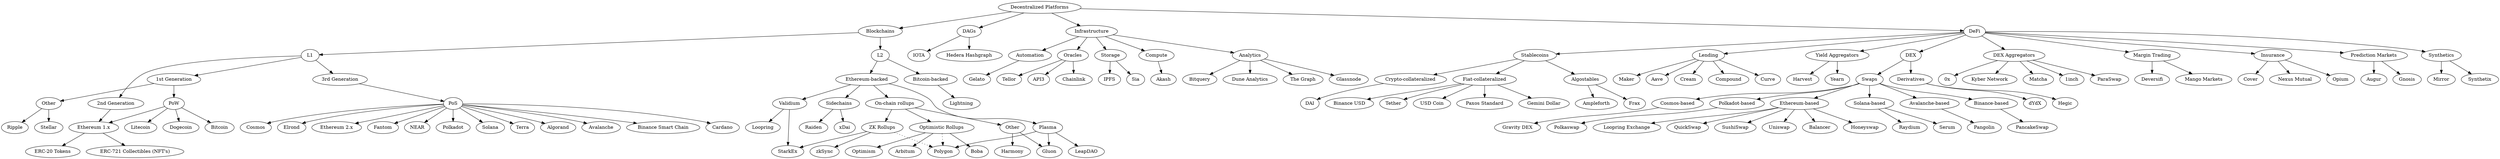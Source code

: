 
digraph {    
    root [label="Decentralized Platforms"] 
    blockchains [label="Blockchains"]
    dags [label="DAGs"]
    infra [label="Infrastructure"]
    defi [label="DeFi"]

    layer1 [label="L1"]
    layer2 [label="L2"]

    blockchain_1g [label="1st Generation"]
    blockchain_2g [label="2nd Generation"]
    blockchain_3g [label="3rd Generation"]
    
    consensus_pow [label="PoW"]
    consensus_pos [label="PoS"]
    consensus_other [label="Other"]
    
    bitcoin [label="Bitcoin", href="https://bitcoin.org/en/"]
    litecoin [label="Litecoin", href="https://litecoin.org/"]
    dogecoin [label="Dogecoin", href="https://dogecoin.com/"]

    ripple [label="Ripple", href="https://xrpl.org/"]
    stellar [label="Stellar", href="http://www.stellar.org"]

    ethereum1 [label="Ethereum 1.x", href="https://ethereum.org/en/"]
    erc_20 [label="ERC-20 Tokens", href="https://eips.ethereum.org/EIPS/eip-20"]
    erc_721 [label="ERC-721 Collectibles (NFT's)", href="https://eips.ethereum.org/EIPS/eip-721"]

    algorand [label="Algorand", href="https://www.algorand.com/"]
    avalanche [label="Avalanche", href="https://www.avax.network/"]
    binance [label="Binance Smart Chain", href="https://www.binance.org/en/smartChain"]
    cardano [label="Cardano", href="https://cardano.org/"]
    cosmos [label="Cosmos", href="https://cosmos.network/"]
    elrond [label="Elrond", href="https://elrond.com/"]
    ethereum2 [label="Ethereum 2.x", href="https://ethereum.org/en/eth2/"]
    fantom [label="Fantom", href="http://fantom.foundation"]
    near [label="NEAR", href="http://near.org"]
    polkadot [label="Polkadot", href="https://polkadot.network/"]
    solana [label="Solana", href="https://solana.com/"]
    terra [label="Terra", href="http://terra.money"]

    ethereum_backed [label="Ethereum-backed"]
    bitcoin_backed [label="Bitcoin-backed"]
    lightning [label="Lightning", href="https://lightning.network/"]
    plasma [label="Plasma", href="https://ethereum.org/en/developers/docs/scaling/plasma/"]
    rollups [label="On-chain rollups", href="https://ethereum.org/en/developers/docs/scaling/layer-2-rollups/"]
    sidechain [label="Sidechains"]
    validium [label="Validium", href="https://ethereum.org/en/developers/docs/scaling/validium/"]
    optimistic_rollups [label="Optimistic Rollups"]
    other_rollups [label="Other"]
    zk_rollups [label="ZK Rollups"]

    arbitum [label="Arbitum", href="https://arbitrum.io/"]
    boba [label="Boba", href="https://boba.network/"]
    gluon [label="Gluon", href="https://gluon.network/"]
    harmony [label="Harmony", href="http://harmony.one"]
    leapdao [label="LeapDAO", href="https://ipfs.leapdao.org/"]
    loopring [label="Loopring", href="https://loopring.org/#/"]
    optimism [label="Optimism", href="https://optimism.io/"]
    polygon [label="Polygon", href="https://polygon.technology/"]
    raiden [label="Raiden", href="https://raiden.network/"]
    starkex [label="StarkEx", href="https://starkware.co/product/starkex/"]
    xdai [label="xDai", href="https://www.xdaichain.com/"]
    zksync [label="zkSync", href="https://zksync.io/"]

    iota [label="IOTA", href="https://www.iota.org/"]
    hedera [label="Hedera Hashgraph", href="https://hedera.com/"]

    analytics [label="Analytics"]
    automation [label="Automation"]
    oracles [label="Oracles"]
    storage [label="Storage"]
    compute [label="Compute"]

    akash [label="Akash", href="http://akash.network"]

    ipfs [label="IPFS", href="https://ipfs.io/"]
    sia [label="Sia", href="https://sia.tech/"]

    api3 [label="API3", href="https://api3.org/"]
    chainlink [label="Chainlink", href="https://chain.link/"]
    tellor [label="Tellor", href="https://www.tellor.io/"]

    bitquery [label="Bitquery", href="https://bitquery.io/"]
    dune [label="Dune Analytics", href="https://dune.xyz/home"]
    the_graph [label="The Graph", href="https://thegraph.com/"]
    glassnode [label="Glassnode", href="http://www.glassnode.com"]

    gelato [label="Gelato", href="https://www.gelato.network/"]

    stablecoins [label="Stablecoins"]
    crypto_backed [label="Crypto-collateralized"]
    fiat_backed [label="Fiat-collateralized"]
    algostables [label="Algostables"]
    lending [label="Lending"]
    yield_aggregators [label="Yield Aggregators"]
    dex [label="DEX"]
    dex_aggregators [label="DEX Aggregators"]
    swap [label="Swaps"]
    swap_avax [label="Avalanche-based"]
    swap_bsc [label="Binance-based"]
    swap_cosmos [label="Cosmos-based"]
    swap_dot [label="Polkadot-based"]
    swap_eth [label="Ethereum-based"]
    swap_solana [label="Solana-based"]
    margin_trading [label="Margin Trading"]
    derivatives [label="Derivatives"]
    insurance [label="Insurance"]
    prediction [label="Prediction Markets"]
    synthetics [label="Synthetics"]

    binance_usd [label="Binance USD", href="https://www.binance.com/en/busd"]
    tether [label="Tether", href="https://tether.to/"]
    usdc [label="USD Coin", href="https://www.centre.io/usdc"]
    dai [label="DAI", href="https://makerdao.com/en/"]
    paxos [label="Paxos Standard", href="https://www.paxos.com/pax/"]
    gemini [label="Gemini Dollar", href="https://www.gemini.com/dollar"]
    ampleforth [label="Ampleforth", href="https://www.ampleforth.org/"]
    frax [label="Frax", href="https://frax.finance/"]

    aave [label="Aave", href="https://aave.com/"]
    cream [label="Cream", href="https://app.cream.finance/"]
    compound [label="Compound", href="https://compound.finance/"]
    curve [label="Curve", href="https://curve.fi/"]
    maker [label="Maker", href="https://makerdao.com/en/"]

    harvest [label="Harvest", href="https://harvest.finance/"]
    yearn [label="Yearn", href="https://yearn.finance/"]

    balancer [label="Balancer", href="https://balancer.fi/"]
    gravity [label="Gravity DEX", href="https://cosmos.network/gravity-dex/"]
    honeyswap [label="Honeyswap", href="https://honeyswap.org/"]
    loopring_exchange [label="Loopring Exchange", href="https://exchange.loopring.io/"]
    pancakeswap [label="PancakeSwap", href="https://pancakeswap.finance/"]
    pangolin [label="Pangolin", href="https://pangolin.exchange/"]
    polkaswap [label="Polkaswap", href="https://polkaswap.io/"]
    quickswap [label="QuickSwap", href="https://quickswap.exchange/"]
    raydium [label="Raydium", href="https://raydium.io/"]
    serum [label="Serum", href="https://projectserum.com/#/"]
    sushiswap [label="SushiSwap", href="https://sushi.com/"]
    uniswap [label="Uniswap", href="https://uniswap.org/"]

    deversifi [label="Deversifi", href="https://www.deversifi.com/"]
    mango [label="Mango Markets", href="https://mango.markets/"]

    dydx [label="dYdX", href="https://trade.dydx.exchange/"]
    hegic [label="Hegic", href="https://www.hegic.co/"]

    kyber [label="Kyber Network", href="https://kyber.network/"]
    matcha [label="Matcha", href="https://matcha.xyz/"]
    oneinch [label="1inch", href="https://app.1inch.io/"]
    paraswap [label="ParaSwap", href="https://paraswap.io/"]
    zerox [label="0x", href="https://0x.org/"]

    mirror [label="Mirror", href="https://mirror.finance/"]
    synthetix [label="Synthetix", href="https://www.synthetix.io/"]

    augur [label="Augur", href="https://www.augur.net/"]
    gnosis [label="Gnosis", href="https://gnosis.io/"]

    cover [label="Cover", href="https://www.coverprotocol.com/"]
    nexus [label="Nexus Mutual", href="https://nexusmutual.io/"]
    opium [label="Opium", href="https://opium.finance/"]

    root -> blockchains
    
    blockchains -> layer1
    blockchains -> layer2

    layer1 -> blockchain_1g -> consensus_pow
    consensus_pow -> bitcoin
    consensus_pow -> litecoin
    consensus_pow -> dogecoin

    blockchain_1g -> consensus_other
    consensus_other -> ripple
    consensus_other -> stellar

    layer1 -> blockchain_2g -> ethereum1
    consensus_pow -> ethereum1
    ethereum1 -> erc_20
    ethereum1 -> erc_721

    layer1 -> blockchain_3g -> consensus_pos
    consensus_pos -> algorand
    consensus_pos -> avalanche
    consensus_pos -> binance
    consensus_pos -> cardano
    consensus_pos -> cosmos
    consensus_pos -> elrond
    consensus_pos -> ethereum2
    consensus_pos -> fantom
    consensus_pos -> near
    consensus_pos -> polkadot
    consensus_pos -> solana
    consensus_pos -> terra

    layer2 -> ethereum_backed
    layer2 -> bitcoin_backed -> lightning
    ethereum_backed -> plasma
    ethereum_backed -> rollups
    ethereum_backed -> sidechain
    ethereum_backed -> validium
    plasma -> gluon
    plasma -> polygon
    plasma -> leapdao
    rollups -> optimistic_rollups
    rollups -> other_rollups
    rollups -> zk_rollups
    optimistic_rollups -> arbitum
    optimistic_rollups -> boba
    optimistic_rollups -> optimism
    optimistic_rollups -> polygon [style="dotted"]
    zk_rollups -> polygon [style="dotted"]
    zk_rollups -> starkex
    zk_rollups -> zksync
    other_rollups -> gluon
    other_rollups -> harmony
    sidechain -> raiden
    sidechain -> xdai
    validium -> loopring
    validium -> starkex

    root -> dags
    dags -> iota
    dags -> hedera

    root -> defi
    defi -> dex
    defi -> dex_aggregators
    defi -> insurance
    defi -> margin_trading
    defi -> prediction
    defi -> stablecoins
    defi -> synthetics
    defi -> lending
    defi -> yield_aggregators

    stablecoins -> fiat_backed
    stablecoins -> crypto_backed
    stablecoins -> algostables

    fiat_backed -> binance_usd
    fiat_backed -> gemini
    fiat_backed -> paxos
    fiat_backed -> tether
    fiat_backed -> usdc

    crypto_backed -> dai

    algostables -> ampleforth
    algostables -> frax

    dex -> derivatives
    dex -> swap

    dex_aggregators -> kyber
    dex_aggregators -> matcha
    dex_aggregators -> oneinch
    dex_aggregators -> paraswap
    dex_aggregators -> zerox

    swap -> swap_avax
    swap -> swap_bsc
    swap -> swap_cosmos
    swap -> swap_dot
    swap -> swap_eth
    swap -> swap_solana

    swap_avax -> pangolin
    swap_bsc -> pancakeswap
    swap_cosmos -> gravity
    swap_dot -> polkaswap
    swap_eth -> balancer
    swap_eth -> honeyswap
    swap_eth -> loopring_exchange
    swap_eth -> quickswap
    swap_eth -> sushiswap
    swap_eth -> uniswap
    swap_solana -> raydium
    swap_solana -> serum

    derivatives -> dydx
    derivatives -> hegic

    lending -> aave
    lending -> cream
    lending -> compound
    lending -> curve
    lending -> maker

    prediction -> augur
    prediction -> gnosis

    margin_trading -> deversifi
    margin_trading -> mango

    insurance -> cover
    insurance -> nexus
    insurance -> opium

    synthetics -> mirror
    synthetics -> synthetix

    yield_aggregators -> harvest
    yield_aggregators -> yearn

    root -> infra
    infra -> analytics
    infra -> automation
    infra -> compute
    infra -> oracles
    infra -> storage

    analytics -> bitquery
    analytics -> dune
    analytics -> the_graph
    analytics -> glassnode

    automation -> gelato

    oracles -> api3
    oracles -> chainlink
    oracles -> tellor

    storage -> ipfs
    storage -> sia

    compute -> akash
}
